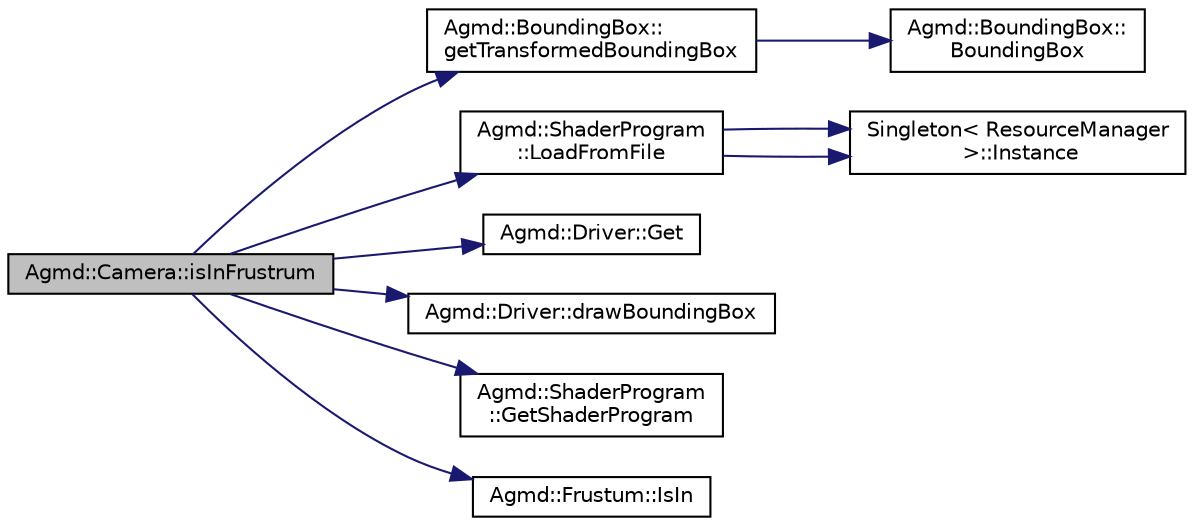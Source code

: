 digraph "Agmd::Camera::isInFrustrum"
{
  edge [fontname="Helvetica",fontsize="10",labelfontname="Helvetica",labelfontsize="10"];
  node [fontname="Helvetica",fontsize="10",shape=record];
  rankdir="LR";
  Node1 [label="Agmd::Camera::isInFrustrum",height=0.2,width=0.4,color="black", fillcolor="grey75", style="filled" fontcolor="black"];
  Node1 -> Node2 [color="midnightblue",fontsize="10",style="solid",fontname="Helvetica"];
  Node2 [label="Agmd::BoundingBox::\lgetTransformedBoundingBox",height=0.2,width=0.4,color="black", fillcolor="white", style="filled",URL="$class_agmd_1_1_bounding_box.html#ac7a7e11a4b6570d9b680155ef3088085"];
  Node2 -> Node3 [color="midnightblue",fontsize="10",style="solid",fontname="Helvetica"];
  Node3 [label="Agmd::BoundingBox::\lBoundingBox",height=0.2,width=0.4,color="black", fillcolor="white", style="filled",URL="$class_agmd_1_1_bounding_box.html#af539bcf9c10fe70fe435a149a3127991"];
  Node1 -> Node4 [color="midnightblue",fontsize="10",style="solid",fontname="Helvetica"];
  Node4 [label="Agmd::ShaderProgram\l::LoadFromFile",height=0.2,width=0.4,color="black", fillcolor="white", style="filled",URL="$class_agmd_1_1_shader_program.html#ad3acc3c0bf03b73ee16393cdc52cffc9"];
  Node4 -> Node5 [color="midnightblue",fontsize="10",style="solid",fontname="Helvetica"];
  Node5 [label="Singleton\< ResourceManager\l \>::Instance",height=0.2,width=0.4,color="black", fillcolor="white", style="filled",URL="$class_singleton.html#a131e87528259529400d58b6df5d9743c"];
  Node4 -> Node5 [color="midnightblue",fontsize="10",style="solid",fontname="Helvetica"];
  Node1 -> Node6 [color="midnightblue",fontsize="10",style="solid",fontname="Helvetica"];
  Node6 [label="Agmd::Driver::Get",height=0.2,width=0.4,color="black", fillcolor="white", style="filled",URL="$class_agmd_1_1_driver.html#aedf84a4d782cbaad6a5d5eb1fd17b682"];
  Node1 -> Node7 [color="midnightblue",fontsize="10",style="solid",fontname="Helvetica"];
  Node7 [label="Agmd::Driver::drawBoundingBox",height=0.2,width=0.4,color="black", fillcolor="white", style="filled",URL="$class_agmd_1_1_driver.html#aa70ae0f0cb206e314bb35a3b99d49820"];
  Node1 -> Node8 [color="midnightblue",fontsize="10",style="solid",fontname="Helvetica"];
  Node8 [label="Agmd::ShaderProgram\l::GetShaderProgram",height=0.2,width=0.4,color="black", fillcolor="white", style="filled",URL="$class_agmd_1_1_shader_program.html#ac91be6f67ed8fb319caf7d09acc9e606"];
  Node1 -> Node9 [color="midnightblue",fontsize="10",style="solid",fontname="Helvetica"];
  Node9 [label="Agmd::Frustum::IsIn",height=0.2,width=0.4,color="black", fillcolor="white", style="filled",URL="$class_agmd_1_1_frustum.html#ab8b48cd2238ece317558c5fed765cebf"];
}
